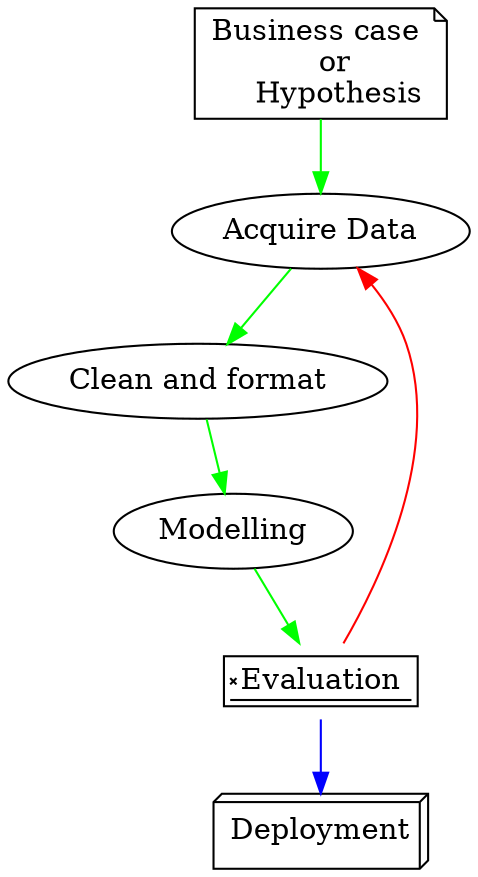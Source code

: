 digraph test {
    a [label="Acquire Data"] 
    b [label="Clean and format"]
    c [label="Modelling"]
    d [label="Evaluation"] [shape="signature"]
    x [label="Business case 
    or 
    Hypothesis"] [shape="note"]
    y [label="Deployment"] [shape="box3d"]

    x->a->b->c->d [color="green"]
    d->a [color="red"]
    d->y [color="blue"]
}